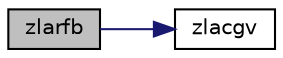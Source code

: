 digraph "zlarfb"
{
 // LATEX_PDF_SIZE
  edge [fontname="Helvetica",fontsize="10",labelfontname="Helvetica",labelfontsize="10"];
  node [fontname="Helvetica",fontsize="10",shape=record];
  rankdir="LR";
  Node1 [label="zlarfb",height=0.2,width=0.4,color="black", fillcolor="grey75", style="filled", fontcolor="black",tooltip="ZLARFB applies a block reflector or its conjugate-transpose to a general rectangular matrix."];
  Node1 -> Node2 [color="midnightblue",fontsize="10",style="solid",fontname="Helvetica"];
  Node2 [label="zlacgv",height=0.2,width=0.4,color="black", fillcolor="white", style="filled",URL="$zlacgv_8f.html#ad2595ab7c6b89e1ff2e9d05542431719",tooltip="ZLACGV conjugates a complex vector."];
}
